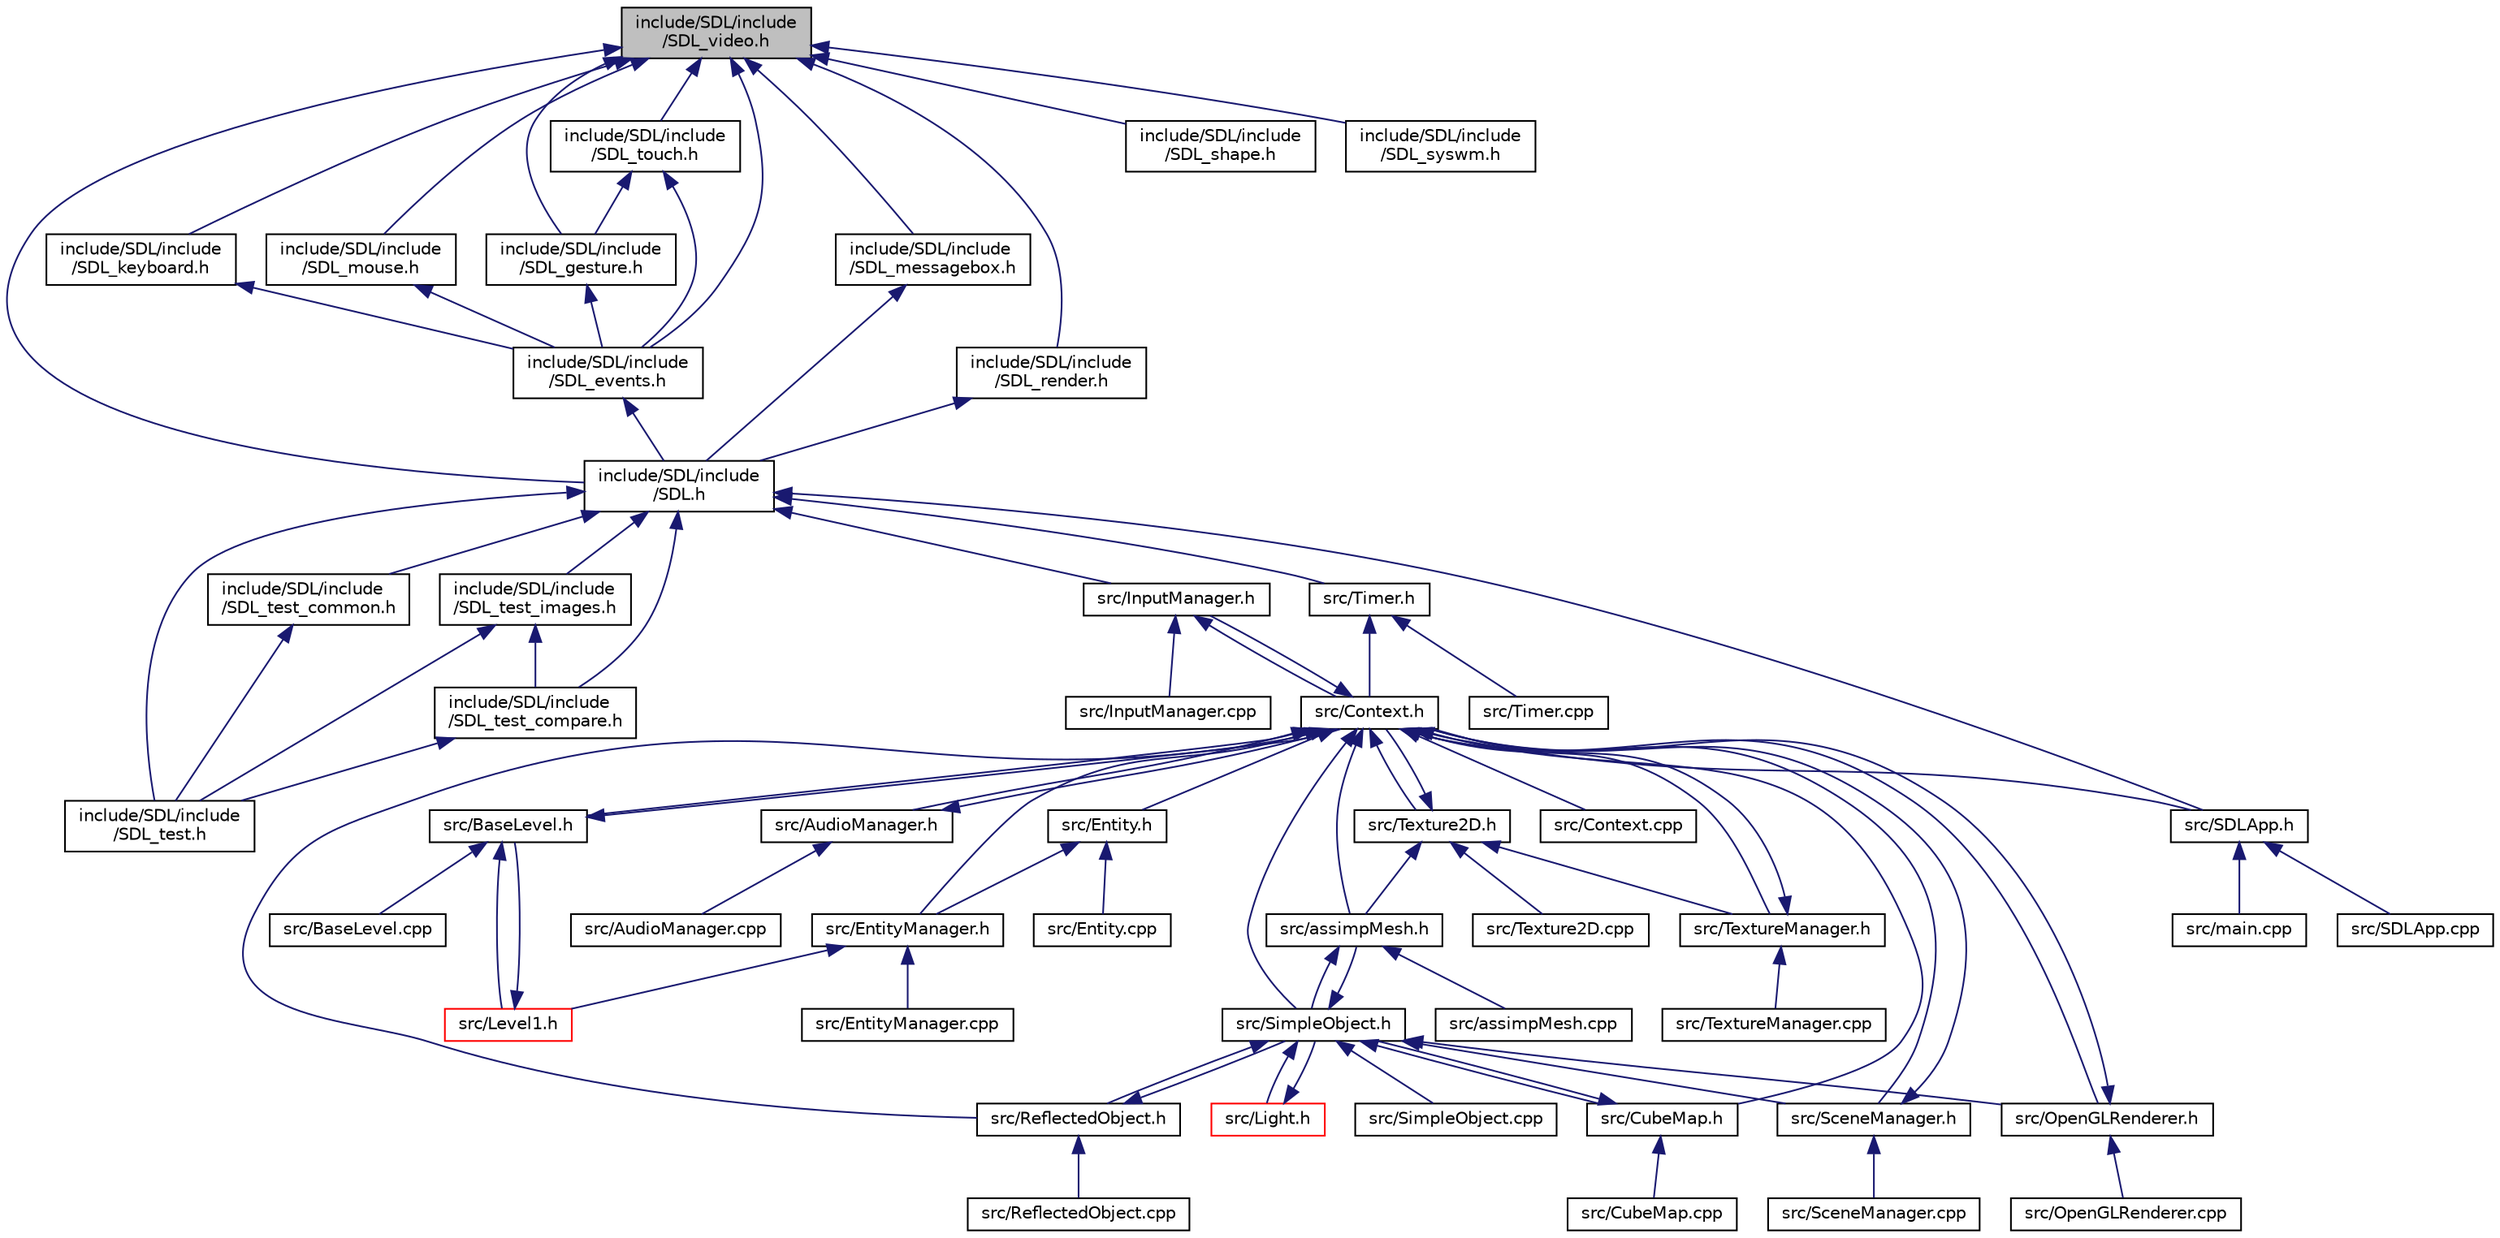 digraph "include/SDL/include/SDL_video.h"
{
  edge [fontname="Helvetica",fontsize="10",labelfontname="Helvetica",labelfontsize="10"];
  node [fontname="Helvetica",fontsize="10",shape=record];
  Node1 [label="include/SDL/include\l/SDL_video.h",height=0.2,width=0.4,color="black", fillcolor="grey75", style="filled" fontcolor="black"];
  Node1 -> Node2 [dir="back",color="midnightblue",fontsize="10",style="solid"];
  Node2 [label="include/SDL/include\l/SDL_events.h",height=0.2,width=0.4,color="black", fillcolor="white", style="filled",URL="$_s_d_l__events_8h.html"];
  Node2 -> Node3 [dir="back",color="midnightblue",fontsize="10",style="solid"];
  Node3 [label="include/SDL/include\l/SDL.h",height=0.2,width=0.4,color="black", fillcolor="white", style="filled",URL="$_s_d_l_8h.html"];
  Node3 -> Node4 [dir="back",color="midnightblue",fontsize="10",style="solid"];
  Node4 [label="include/SDL/include\l/SDL_test.h",height=0.2,width=0.4,color="black", fillcolor="white", style="filled",URL="$_s_d_l__test_8h.html"];
  Node3 -> Node5 [dir="back",color="midnightblue",fontsize="10",style="solid"];
  Node5 [label="include/SDL/include\l/SDL_test_common.h",height=0.2,width=0.4,color="black", fillcolor="white", style="filled",URL="$_s_d_l__test__common_8h.html"];
  Node5 -> Node4 [dir="back",color="midnightblue",fontsize="10",style="solid"];
  Node3 -> Node6 [dir="back",color="midnightblue",fontsize="10",style="solid"];
  Node6 [label="include/SDL/include\l/SDL_test_images.h",height=0.2,width=0.4,color="black", fillcolor="white", style="filled",URL="$_s_d_l__test__images_8h.html"];
  Node6 -> Node4 [dir="back",color="midnightblue",fontsize="10",style="solid"];
  Node6 -> Node7 [dir="back",color="midnightblue",fontsize="10",style="solid"];
  Node7 [label="include/SDL/include\l/SDL_test_compare.h",height=0.2,width=0.4,color="black", fillcolor="white", style="filled",URL="$_s_d_l__test__compare_8h.html"];
  Node7 -> Node4 [dir="back",color="midnightblue",fontsize="10",style="solid"];
  Node3 -> Node7 [dir="back",color="midnightblue",fontsize="10",style="solid"];
  Node3 -> Node8 [dir="back",color="midnightblue",fontsize="10",style="solid"];
  Node8 [label="src/InputManager.h",height=0.2,width=0.4,color="black", fillcolor="white", style="filled",URL="$_input_manager_8h.html"];
  Node8 -> Node9 [dir="back",color="midnightblue",fontsize="10",style="solid"];
  Node9 [label="src/Context.h",height=0.2,width=0.4,color="black", fillcolor="white", style="filled",URL="$_context_8h.html"];
  Node9 -> Node10 [dir="back",color="midnightblue",fontsize="10",style="solid"];
  Node10 [label="src/assimpMesh.h",height=0.2,width=0.4,color="black", fillcolor="white", style="filled",URL="$assimp_mesh_8h.html"];
  Node10 -> Node11 [dir="back",color="midnightblue",fontsize="10",style="solid"];
  Node11 [label="src/assimpMesh.cpp",height=0.2,width=0.4,color="black", fillcolor="white", style="filled",URL="$assimp_mesh_8cpp.html"];
  Node10 -> Node12 [dir="back",color="midnightblue",fontsize="10",style="solid"];
  Node12 [label="src/SimpleObject.h",height=0.2,width=0.4,color="black", fillcolor="white", style="filled",URL="$_simple_object_8h.html"];
  Node12 -> Node13 [dir="back",color="midnightblue",fontsize="10",style="solid"];
  Node13 [label="src/OpenGLRenderer.h",height=0.2,width=0.4,color="black", fillcolor="white", style="filled",URL="$_open_g_l_renderer_8h.html"];
  Node13 -> Node9 [dir="back",color="midnightblue",fontsize="10",style="solid"];
  Node13 -> Node14 [dir="back",color="midnightblue",fontsize="10",style="solid"];
  Node14 [label="src/OpenGLRenderer.cpp",height=0.2,width=0.4,color="black", fillcolor="white", style="filled",URL="$_open_g_l_renderer_8cpp.html"];
  Node12 -> Node15 [dir="back",color="midnightblue",fontsize="10",style="solid"];
  Node15 [label="src/Light.h",height=0.2,width=0.4,color="red", fillcolor="white", style="filled",URL="$src_2light_8h.html"];
  Node15 -> Node12 [dir="back",color="midnightblue",fontsize="10",style="solid"];
  Node12 -> Node16 [dir="back",color="midnightblue",fontsize="10",style="solid"];
  Node16 [label="src/CubeMap.h",height=0.2,width=0.4,color="black", fillcolor="white", style="filled",URL="$_cube_map_8h.html"];
  Node16 -> Node12 [dir="back",color="midnightblue",fontsize="10",style="solid"];
  Node16 -> Node17 [dir="back",color="midnightblue",fontsize="10",style="solid"];
  Node17 [label="src/CubeMap.cpp",height=0.2,width=0.4,color="black", fillcolor="white", style="filled",URL="$_cube_map_8cpp.html"];
  Node12 -> Node18 [dir="back",color="midnightblue",fontsize="10",style="solid"];
  Node18 [label="src/ReflectedObject.h",height=0.2,width=0.4,color="black", fillcolor="white", style="filled",URL="$_reflected_object_8h.html"];
  Node18 -> Node12 [dir="back",color="midnightblue",fontsize="10",style="solid"];
  Node18 -> Node19 [dir="back",color="midnightblue",fontsize="10",style="solid"];
  Node19 [label="src/ReflectedObject.cpp",height=0.2,width=0.4,color="black", fillcolor="white", style="filled",URL="$_reflected_object_8cpp.html"];
  Node12 -> Node20 [dir="back",color="midnightblue",fontsize="10",style="solid"];
  Node20 [label="src/SceneManager.h",height=0.2,width=0.4,color="black", fillcolor="white", style="filled",URL="$_scene_manager_8h.html"];
  Node20 -> Node9 [dir="back",color="midnightblue",fontsize="10",style="solid"];
  Node20 -> Node21 [dir="back",color="midnightblue",fontsize="10",style="solid"];
  Node21 [label="src/SceneManager.cpp",height=0.2,width=0.4,color="black", fillcolor="white", style="filled",URL="$_scene_manager_8cpp.html"];
  Node12 -> Node10 [dir="back",color="midnightblue",fontsize="10",style="solid"];
  Node12 -> Node22 [dir="back",color="midnightblue",fontsize="10",style="solid"];
  Node22 [label="src/SimpleObject.cpp",height=0.2,width=0.4,color="black", fillcolor="white", style="filled",URL="$_simple_object_8cpp.html"];
  Node9 -> Node23 [dir="back",color="midnightblue",fontsize="10",style="solid"];
  Node23 [label="src/AudioManager.h",height=0.2,width=0.4,color="black", fillcolor="white", style="filled",URL="$_audio_manager_8h.html"];
  Node23 -> Node9 [dir="back",color="midnightblue",fontsize="10",style="solid"];
  Node23 -> Node24 [dir="back",color="midnightblue",fontsize="10",style="solid"];
  Node24 [label="src/AudioManager.cpp",height=0.2,width=0.4,color="black", fillcolor="white", style="filled",URL="$_audio_manager_8cpp.html"];
  Node9 -> Node8 [dir="back",color="midnightblue",fontsize="10",style="solid"];
  Node9 -> Node13 [dir="back",color="midnightblue",fontsize="10",style="solid"];
  Node9 -> Node12 [dir="back",color="midnightblue",fontsize="10",style="solid"];
  Node9 -> Node16 [dir="back",color="midnightblue",fontsize="10",style="solid"];
  Node9 -> Node18 [dir="back",color="midnightblue",fontsize="10",style="solid"];
  Node9 -> Node20 [dir="back",color="midnightblue",fontsize="10",style="solid"];
  Node9 -> Node25 [dir="back",color="midnightblue",fontsize="10",style="solid"];
  Node25 [label="src/BaseLevel.h",height=0.2,width=0.4,color="black", fillcolor="white", style="filled",URL="$_base_level_8h.html"];
  Node25 -> Node9 [dir="back",color="midnightblue",fontsize="10",style="solid"];
  Node25 -> Node26 [dir="back",color="midnightblue",fontsize="10",style="solid"];
  Node26 [label="src/Level1.h",height=0.2,width=0.4,color="red", fillcolor="white", style="filled",URL="$_level1_8h.html"];
  Node26 -> Node25 [dir="back",color="midnightblue",fontsize="10",style="solid"];
  Node25 -> Node27 [dir="back",color="midnightblue",fontsize="10",style="solid"];
  Node27 [label="src/BaseLevel.cpp",height=0.2,width=0.4,color="black", fillcolor="white", style="filled",URL="$_base_level_8cpp.html"];
  Node9 -> Node28 [dir="back",color="midnightblue",fontsize="10",style="solid"];
  Node28 [label="src/EntityManager.h",height=0.2,width=0.4,color="black", fillcolor="white", style="filled",URL="$_entity_manager_8h.html"];
  Node28 -> Node26 [dir="back",color="midnightblue",fontsize="10",style="solid"];
  Node28 -> Node29 [dir="back",color="midnightblue",fontsize="10",style="solid"];
  Node29 [label="src/EntityManager.cpp",height=0.2,width=0.4,color="black", fillcolor="white", style="filled",URL="$_entity_manager_8cpp.html"];
  Node9 -> Node30 [dir="back",color="midnightblue",fontsize="10",style="solid"];
  Node30 [label="src/Entity.h",height=0.2,width=0.4,color="black", fillcolor="white", style="filled",URL="$_entity_8h.html"];
  Node30 -> Node28 [dir="back",color="midnightblue",fontsize="10",style="solid"];
  Node30 -> Node31 [dir="back",color="midnightblue",fontsize="10",style="solid"];
  Node31 [label="src/Entity.cpp",height=0.2,width=0.4,color="black", fillcolor="white", style="filled",URL="$_entity_8cpp.html"];
  Node9 -> Node32 [dir="back",color="midnightblue",fontsize="10",style="solid"];
  Node32 [label="src/Texture2D.h",height=0.2,width=0.4,color="black", fillcolor="white", style="filled",URL="$_texture2_d_8h.html"];
  Node32 -> Node9 [dir="back",color="midnightblue",fontsize="10",style="solid"];
  Node32 -> Node33 [dir="back",color="midnightblue",fontsize="10",style="solid"];
  Node33 [label="src/TextureManager.h",height=0.2,width=0.4,color="black", fillcolor="white", style="filled",URL="$_texture_manager_8h.html"];
  Node33 -> Node9 [dir="back",color="midnightblue",fontsize="10",style="solid"];
  Node33 -> Node34 [dir="back",color="midnightblue",fontsize="10",style="solid"];
  Node34 [label="src/TextureManager.cpp",height=0.2,width=0.4,color="black", fillcolor="white", style="filled",URL="$_texture_manager_8cpp.html"];
  Node32 -> Node10 [dir="back",color="midnightblue",fontsize="10",style="solid"];
  Node32 -> Node35 [dir="back",color="midnightblue",fontsize="10",style="solid"];
  Node35 [label="src/Texture2D.cpp",height=0.2,width=0.4,color="black", fillcolor="white", style="filled",URL="$_texture2_d_8cpp.html"];
  Node9 -> Node33 [dir="back",color="midnightblue",fontsize="10",style="solid"];
  Node9 -> Node36 [dir="back",color="midnightblue",fontsize="10",style="solid"];
  Node36 [label="src/Context.cpp",height=0.2,width=0.4,color="black", fillcolor="white", style="filled",URL="$_context_8cpp.html"];
  Node9 -> Node37 [dir="back",color="midnightblue",fontsize="10",style="solid"];
  Node37 [label="src/SDLApp.h",height=0.2,width=0.4,color="black", fillcolor="white", style="filled",URL="$_s_d_l_app_8h.html"];
  Node37 -> Node38 [dir="back",color="midnightblue",fontsize="10",style="solid"];
  Node38 [label="src/main.cpp",height=0.2,width=0.4,color="black", fillcolor="white", style="filled",URL="$main_8cpp.html"];
  Node37 -> Node39 [dir="back",color="midnightblue",fontsize="10",style="solid"];
  Node39 [label="src/SDLApp.cpp",height=0.2,width=0.4,color="black", fillcolor="white", style="filled",URL="$_s_d_l_app_8cpp.html"];
  Node8 -> Node40 [dir="back",color="midnightblue",fontsize="10",style="solid"];
  Node40 [label="src/InputManager.cpp",height=0.2,width=0.4,color="black", fillcolor="white", style="filled",URL="$_input_manager_8cpp.html"];
  Node3 -> Node41 [dir="back",color="midnightblue",fontsize="10",style="solid"];
  Node41 [label="src/Timer.h",height=0.2,width=0.4,color="black", fillcolor="white", style="filled",URL="$_timer_8h.html"];
  Node41 -> Node9 [dir="back",color="midnightblue",fontsize="10",style="solid"];
  Node41 -> Node42 [dir="back",color="midnightblue",fontsize="10",style="solid"];
  Node42 [label="src/Timer.cpp",height=0.2,width=0.4,color="black", fillcolor="white", style="filled",URL="$_timer_8cpp.html"];
  Node3 -> Node37 [dir="back",color="midnightblue",fontsize="10",style="solid"];
  Node1 -> Node43 [dir="back",color="midnightblue",fontsize="10",style="solid"];
  Node43 [label="include/SDL/include\l/SDL_keyboard.h",height=0.2,width=0.4,color="black", fillcolor="white", style="filled",URL="$_s_d_l__keyboard_8h.html"];
  Node43 -> Node2 [dir="back",color="midnightblue",fontsize="10",style="solid"];
  Node1 -> Node44 [dir="back",color="midnightblue",fontsize="10",style="solid"];
  Node44 [label="include/SDL/include\l/SDL_mouse.h",height=0.2,width=0.4,color="black", fillcolor="white", style="filled",URL="$_s_d_l__mouse_8h.html"];
  Node44 -> Node2 [dir="back",color="midnightblue",fontsize="10",style="solid"];
  Node1 -> Node45 [dir="back",color="midnightblue",fontsize="10",style="solid"];
  Node45 [label="include/SDL/include\l/SDL_gesture.h",height=0.2,width=0.4,color="black", fillcolor="white", style="filled",URL="$_s_d_l__gesture_8h.html"];
  Node45 -> Node2 [dir="back",color="midnightblue",fontsize="10",style="solid"];
  Node1 -> Node46 [dir="back",color="midnightblue",fontsize="10",style="solid"];
  Node46 [label="include/SDL/include\l/SDL_touch.h",height=0.2,width=0.4,color="black", fillcolor="white", style="filled",URL="$_s_d_l__touch_8h.html"];
  Node46 -> Node45 [dir="back",color="midnightblue",fontsize="10",style="solid"];
  Node46 -> Node2 [dir="back",color="midnightblue",fontsize="10",style="solid"];
  Node1 -> Node47 [dir="back",color="midnightblue",fontsize="10",style="solid"];
  Node47 [label="include/SDL/include\l/SDL_messagebox.h",height=0.2,width=0.4,color="black", fillcolor="white", style="filled",URL="$_s_d_l__messagebox_8h.html"];
  Node47 -> Node3 [dir="back",color="midnightblue",fontsize="10",style="solid"];
  Node1 -> Node48 [dir="back",color="midnightblue",fontsize="10",style="solid"];
  Node48 [label="include/SDL/include\l/SDL_render.h",height=0.2,width=0.4,color="black", fillcolor="white", style="filled",URL="$_s_d_l__render_8h.html"];
  Node48 -> Node3 [dir="back",color="midnightblue",fontsize="10",style="solid"];
  Node1 -> Node3 [dir="back",color="midnightblue",fontsize="10",style="solid"];
  Node1 -> Node49 [dir="back",color="midnightblue",fontsize="10",style="solid"];
  Node49 [label="include/SDL/include\l/SDL_shape.h",height=0.2,width=0.4,color="black", fillcolor="white", style="filled",URL="$_s_d_l__shape_8h.html"];
  Node1 -> Node50 [dir="back",color="midnightblue",fontsize="10",style="solid"];
  Node50 [label="include/SDL/include\l/SDL_syswm.h",height=0.2,width=0.4,color="black", fillcolor="white", style="filled",URL="$_s_d_l__syswm_8h.html"];
}
